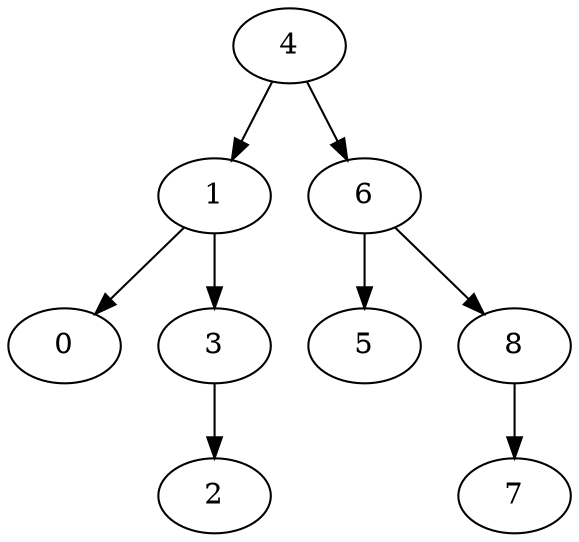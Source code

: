 digraph G {
    4 -> 1;
    4 -> 6;
    1 -> 0;
    1 -> 3;
    3 -> 2;
    6 -> 5;
    6 -> 8;
    8 -> 7;    
}

